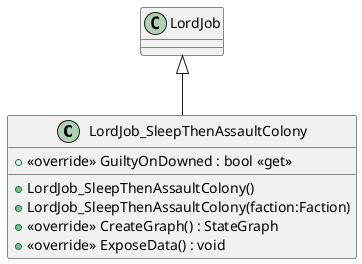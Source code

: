 @startuml
class LordJob_SleepThenAssaultColony {
    + <<override>> GuiltyOnDowned : bool <<get>>
    + LordJob_SleepThenAssaultColony()
    + LordJob_SleepThenAssaultColony(faction:Faction)
    + <<override>> CreateGraph() : StateGraph
    + <<override>> ExposeData() : void
}
LordJob <|-- LordJob_SleepThenAssaultColony
@enduml
